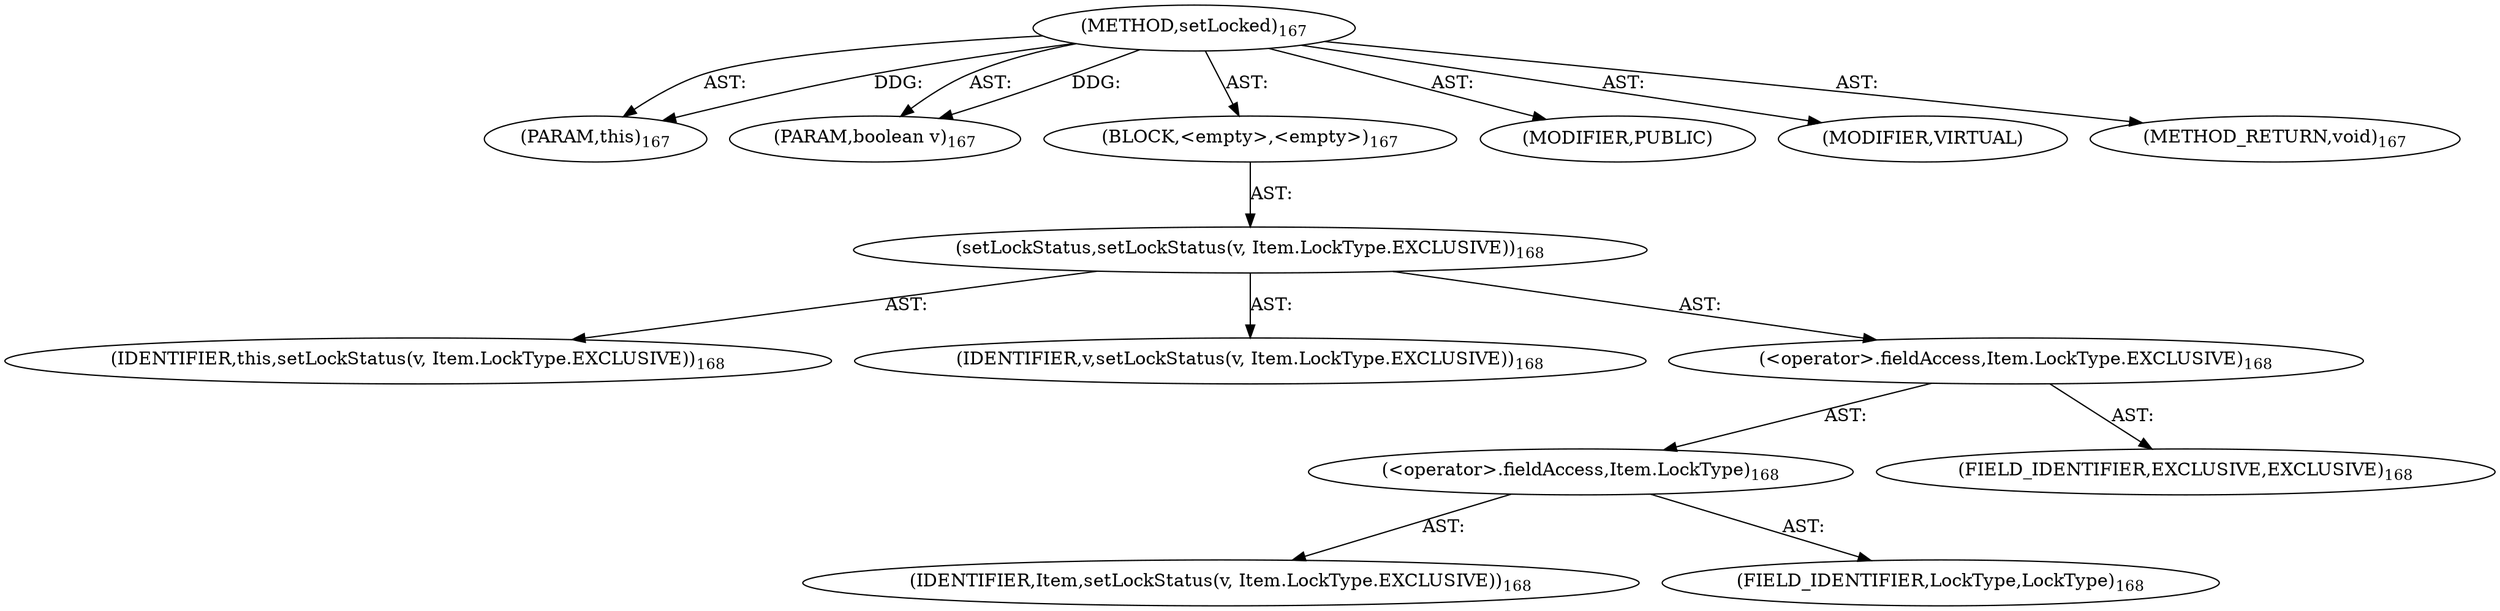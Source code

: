 digraph "setLocked" {  
"111669149700" [label = <(METHOD,setLocked)<SUB>167</SUB>> ]
"115964116996" [label = <(PARAM,this)<SUB>167</SUB>> ]
"115964117020" [label = <(PARAM,boolean v)<SUB>167</SUB>> ]
"25769803780" [label = <(BLOCK,&lt;empty&gt;,&lt;empty&gt;)<SUB>167</SUB>> ]
"30064771079" [label = <(setLockStatus,setLockStatus(v, Item.LockType.EXCLUSIVE))<SUB>168</SUB>> ]
"68719476740" [label = <(IDENTIFIER,this,setLockStatus(v, Item.LockType.EXCLUSIVE))<SUB>168</SUB>> ]
"68719476839" [label = <(IDENTIFIER,v,setLockStatus(v, Item.LockType.EXCLUSIVE))<SUB>168</SUB>> ]
"30064771080" [label = <(&lt;operator&gt;.fieldAccess,Item.LockType.EXCLUSIVE)<SUB>168</SUB>> ]
"30064771081" [label = <(&lt;operator&gt;.fieldAccess,Item.LockType)<SUB>168</SUB>> ]
"68719476840" [label = <(IDENTIFIER,Item,setLockStatus(v, Item.LockType.EXCLUSIVE))<SUB>168</SUB>> ]
"55834574851" [label = <(FIELD_IDENTIFIER,LockType,LockType)<SUB>168</SUB>> ]
"55834574852" [label = <(FIELD_IDENTIFIER,EXCLUSIVE,EXCLUSIVE)<SUB>168</SUB>> ]
"133143986188" [label = <(MODIFIER,PUBLIC)> ]
"133143986189" [label = <(MODIFIER,VIRTUAL)> ]
"128849018884" [label = <(METHOD_RETURN,void)<SUB>167</SUB>> ]
  "111669149700" -> "115964116996"  [ label = "AST: "] 
  "111669149700" -> "115964117020"  [ label = "AST: "] 
  "111669149700" -> "25769803780"  [ label = "AST: "] 
  "111669149700" -> "133143986188"  [ label = "AST: "] 
  "111669149700" -> "133143986189"  [ label = "AST: "] 
  "111669149700" -> "128849018884"  [ label = "AST: "] 
  "25769803780" -> "30064771079"  [ label = "AST: "] 
  "30064771079" -> "68719476740"  [ label = "AST: "] 
  "30064771079" -> "68719476839"  [ label = "AST: "] 
  "30064771079" -> "30064771080"  [ label = "AST: "] 
  "30064771080" -> "30064771081"  [ label = "AST: "] 
  "30064771080" -> "55834574852"  [ label = "AST: "] 
  "30064771081" -> "68719476840"  [ label = "AST: "] 
  "30064771081" -> "55834574851"  [ label = "AST: "] 
  "111669149700" -> "115964116996"  [ label = "DDG: "] 
  "111669149700" -> "115964117020"  [ label = "DDG: "] 
}
